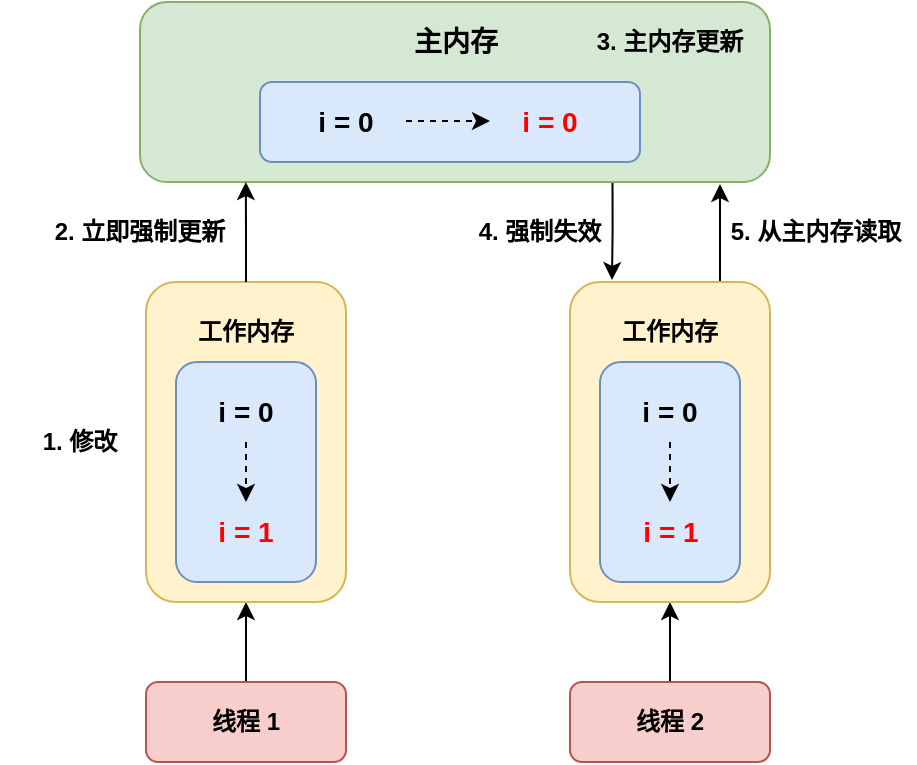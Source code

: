 <mxfile version="22.1.2" type="device">
  <diagram name="第 1 页" id="Ll2vlRUy1M-NF73HXNRW">
    <mxGraphModel dx="537" dy="901" grid="1" gridSize="10" guides="1" tooltips="1" connect="1" arrows="1" fold="1" page="1" pageScale="1" pageWidth="1169" pageHeight="827" math="0" shadow="0">
      <root>
        <mxCell id="0" />
        <mxCell id="1" parent="0" />
        <mxCell id="BQbn9dsBxVs3XUPAxdL_-1" style="edgeStyle=orthogonalEdgeStyle;rounded=0;orthogonalLoop=1;jettySize=auto;html=1;exitX=0.5;exitY=0;exitDx=0;exitDy=0;entryX=0.5;entryY=1;entryDx=0;entryDy=0;" edge="1" parent="1" source="BQbn9dsBxVs3XUPAxdL_-2" target="BQbn9dsBxVs3XUPAxdL_-3">
          <mxGeometry relative="1" as="geometry" />
        </mxCell>
        <mxCell id="BQbn9dsBxVs3XUPAxdL_-2" value="线程 1" style="rounded=1;whiteSpace=wrap;html=1;fontStyle=1;fillColor=#f8cecc;strokeColor=#b85450;container=0;" vertex="1" parent="1">
          <mxGeometry x="193" y="670" width="100" height="40" as="geometry" />
        </mxCell>
        <mxCell id="BQbn9dsBxVs3XUPAxdL_-3" value="" style="rounded=1;whiteSpace=wrap;html=1;fillColor=#fff2cc;strokeColor=#d6b656;container=0;" vertex="1" parent="1">
          <mxGeometry x="193" y="470" width="100" height="160" as="geometry" />
        </mxCell>
        <mxCell id="BQbn9dsBxVs3XUPAxdL_-4" value="工作内存" style="text;html=1;strokeColor=none;fillColor=none;align=center;verticalAlign=middle;whiteSpace=wrap;rounded=0;fontStyle=1;container=0;" vertex="1" parent="1">
          <mxGeometry x="213" y="480" width="60" height="30" as="geometry" />
        </mxCell>
        <mxCell id="BQbn9dsBxVs3XUPAxdL_-5" value="" style="rounded=1;whiteSpace=wrap;html=1;fillColor=#dae8fc;strokeColor=#6c8ebf;fontStyle=1;fontSize=14;" vertex="1" parent="1">
          <mxGeometry x="208" y="510" width="70" height="110" as="geometry" />
        </mxCell>
        <mxCell id="BQbn9dsBxVs3XUPAxdL_-6" style="edgeStyle=orthogonalEdgeStyle;rounded=0;orthogonalLoop=1;jettySize=auto;html=1;exitX=0.5;exitY=1;exitDx=0;exitDy=0;entryX=0.5;entryY=0;entryDx=0;entryDy=0;dashed=1;" edge="1" parent="1" source="BQbn9dsBxVs3XUPAxdL_-7" target="BQbn9dsBxVs3XUPAxdL_-8">
          <mxGeometry relative="1" as="geometry" />
        </mxCell>
        <mxCell id="BQbn9dsBxVs3XUPAxdL_-7" value="i = 0" style="text;html=1;strokeColor=none;fillColor=none;align=center;verticalAlign=middle;whiteSpace=wrap;rounded=0;fontStyle=1;fontSize=14;" vertex="1" parent="1">
          <mxGeometry x="213" y="520" width="60" height="30" as="geometry" />
        </mxCell>
        <mxCell id="BQbn9dsBxVs3XUPAxdL_-8" value="i = 1" style="text;html=1;strokeColor=none;fillColor=none;align=center;verticalAlign=middle;whiteSpace=wrap;rounded=0;fontStyle=1;fontSize=14;fontColor=#FF0000;" vertex="1" parent="1">
          <mxGeometry x="213" y="580" width="60" height="30" as="geometry" />
        </mxCell>
        <mxCell id="BQbn9dsBxVs3XUPAxdL_-27" style="edgeStyle=orthogonalEdgeStyle;rounded=0;orthogonalLoop=1;jettySize=auto;html=1;exitX=0.75;exitY=1;exitDx=0;exitDy=0;" edge="1" parent="1" source="BQbn9dsBxVs3XUPAxdL_-10">
          <mxGeometry relative="1" as="geometry">
            <mxPoint x="426" y="469" as="targetPoint" />
          </mxGeometry>
        </mxCell>
        <mxCell id="BQbn9dsBxVs3XUPAxdL_-10" value="" style="rounded=1;whiteSpace=wrap;html=1;fillColor=#d5e8d4;strokeColor=#82b366;" vertex="1" parent="1">
          <mxGeometry x="190" y="330" width="315" height="90" as="geometry" />
        </mxCell>
        <mxCell id="BQbn9dsBxVs3XUPAxdL_-11" style="edgeStyle=orthogonalEdgeStyle;rounded=0;orthogonalLoop=1;jettySize=auto;html=1;exitX=0.5;exitY=0;exitDx=0;exitDy=0;entryX=0.168;entryY=1;entryDx=0;entryDy=0;entryPerimeter=0;" edge="1" parent="1" source="BQbn9dsBxVs3XUPAxdL_-3" target="BQbn9dsBxVs3XUPAxdL_-10">
          <mxGeometry relative="1" as="geometry" />
        </mxCell>
        <mxCell id="BQbn9dsBxVs3XUPAxdL_-13" style="edgeStyle=orthogonalEdgeStyle;rounded=0;orthogonalLoop=1;jettySize=auto;html=1;exitX=0.5;exitY=0;exitDx=0;exitDy=0;entryX=0.5;entryY=1;entryDx=0;entryDy=0;" edge="1" parent="1" source="BQbn9dsBxVs3XUPAxdL_-14" target="BQbn9dsBxVs3XUPAxdL_-15">
          <mxGeometry relative="1" as="geometry" />
        </mxCell>
        <mxCell id="BQbn9dsBxVs3XUPAxdL_-14" value="线程 2" style="rounded=1;whiteSpace=wrap;html=1;fontStyle=1;fillColor=#f8cecc;strokeColor=#b85450;container=0;" vertex="1" parent="1">
          <mxGeometry x="405" y="670" width="100" height="40" as="geometry" />
        </mxCell>
        <mxCell id="BQbn9dsBxVs3XUPAxdL_-39" style="edgeStyle=orthogonalEdgeStyle;rounded=0;orthogonalLoop=1;jettySize=auto;html=1;exitX=0.75;exitY=0;exitDx=0;exitDy=0;" edge="1" parent="1" source="BQbn9dsBxVs3XUPAxdL_-15">
          <mxGeometry relative="1" as="geometry">
            <mxPoint x="480" y="421" as="targetPoint" />
          </mxGeometry>
        </mxCell>
        <mxCell id="BQbn9dsBxVs3XUPAxdL_-15" value="" style="rounded=1;whiteSpace=wrap;html=1;fillColor=#fff2cc;strokeColor=#d6b656;container=0;" vertex="1" parent="1">
          <mxGeometry x="405" y="470" width="100" height="160" as="geometry" />
        </mxCell>
        <mxCell id="BQbn9dsBxVs3XUPAxdL_-16" value="工作内存" style="text;html=1;strokeColor=none;fillColor=none;align=center;verticalAlign=middle;whiteSpace=wrap;rounded=0;fontStyle=1;container=0;" vertex="1" parent="1">
          <mxGeometry x="425" y="480" width="60" height="30" as="geometry" />
        </mxCell>
        <mxCell id="BQbn9dsBxVs3XUPAxdL_-17" value="" style="rounded=1;whiteSpace=wrap;html=1;fillColor=#dae8fc;strokeColor=#6c8ebf;fontStyle=1;fontSize=14;" vertex="1" parent="1">
          <mxGeometry x="420" y="510" width="70" height="110" as="geometry" />
        </mxCell>
        <mxCell id="BQbn9dsBxVs3XUPAxdL_-18" value="i = 0" style="text;html=1;strokeColor=none;fillColor=none;align=center;verticalAlign=middle;whiteSpace=wrap;rounded=0;fontStyle=1;fontSize=14;" vertex="1" parent="1">
          <mxGeometry x="425" y="520" width="60" height="30" as="geometry" />
        </mxCell>
        <mxCell id="BQbn9dsBxVs3XUPAxdL_-20" value="主内存" style="text;html=1;strokeColor=none;fillColor=none;align=center;verticalAlign=middle;whiteSpace=wrap;rounded=0;fontStyle=1;fontSize=14;" vertex="1" parent="1">
          <mxGeometry x="317.5" y="335" width="60" height="30" as="geometry" />
        </mxCell>
        <mxCell id="BQbn9dsBxVs3XUPAxdL_-21" value="" style="rounded=1;whiteSpace=wrap;html=1;fillColor=#dae8fc;strokeColor=#6c8ebf;" vertex="1" parent="1">
          <mxGeometry x="250" y="370" width="190" height="40" as="geometry" />
        </mxCell>
        <mxCell id="BQbn9dsBxVs3XUPAxdL_-41" style="edgeStyle=orthogonalEdgeStyle;rounded=0;orthogonalLoop=1;jettySize=auto;html=1;exitX=1;exitY=0.5;exitDx=0;exitDy=0;entryX=0;entryY=0.5;entryDx=0;entryDy=0;dashed=1;" edge="1" parent="1" source="BQbn9dsBxVs3XUPAxdL_-22" target="BQbn9dsBxVs3XUPAxdL_-40">
          <mxGeometry relative="1" as="geometry" />
        </mxCell>
        <mxCell id="BQbn9dsBxVs3XUPAxdL_-22" value="i = 0" style="text;html=1;strokeColor=none;fillColor=none;align=center;verticalAlign=middle;whiteSpace=wrap;rounded=0;fontStyle=1;fontSize=14;" vertex="1" parent="1">
          <mxGeometry x="263" y="374.5" width="60" height="30" as="geometry" />
        </mxCell>
        <mxCell id="BQbn9dsBxVs3XUPAxdL_-24" value="2. 立即强制更新" style="text;html=1;strokeColor=none;fillColor=none;align=center;verticalAlign=middle;whiteSpace=wrap;rounded=0;fontStyle=1;fontSize=12;" vertex="1" parent="1">
          <mxGeometry x="140" y="430" width="100" height="30" as="geometry" />
        </mxCell>
        <mxCell id="BQbn9dsBxVs3XUPAxdL_-25" style="edgeStyle=orthogonalEdgeStyle;rounded=0;orthogonalLoop=1;jettySize=auto;html=1;exitX=0.5;exitY=1;exitDx=0;exitDy=0;" edge="1" parent="1" source="BQbn9dsBxVs3XUPAxdL_-22" target="BQbn9dsBxVs3XUPAxdL_-22">
          <mxGeometry relative="1" as="geometry" />
        </mxCell>
        <mxCell id="BQbn9dsBxVs3XUPAxdL_-29" value="1. 修改" style="text;html=1;strokeColor=none;fillColor=none;align=center;verticalAlign=middle;whiteSpace=wrap;rounded=0;fontStyle=1;fontSize=12;" vertex="1" parent="1">
          <mxGeometry x="120" y="535" width="80" height="30" as="geometry" />
        </mxCell>
        <mxCell id="BQbn9dsBxVs3XUPAxdL_-30" value="3. 主内存更新" style="text;html=1;strokeColor=none;fillColor=none;align=center;verticalAlign=middle;whiteSpace=wrap;rounded=0;fontStyle=1;fontSize=12;" vertex="1" parent="1">
          <mxGeometry x="405" y="335" width="100" height="30" as="geometry" />
        </mxCell>
        <mxCell id="BQbn9dsBxVs3XUPAxdL_-31" value="4. 强制失效" style="text;html=1;strokeColor=none;fillColor=none;align=center;verticalAlign=middle;whiteSpace=wrap;rounded=0;fontStyle=1;fontSize=12;" vertex="1" parent="1">
          <mxGeometry x="340" y="430" width="100" height="30" as="geometry" />
        </mxCell>
        <mxCell id="BQbn9dsBxVs3XUPAxdL_-33" style="edgeStyle=orthogonalEdgeStyle;rounded=0;orthogonalLoop=1;jettySize=auto;html=1;exitX=0.5;exitY=1;exitDx=0;exitDy=0;entryX=0.5;entryY=0;entryDx=0;entryDy=0;dashed=1;" edge="1" parent="1" target="BQbn9dsBxVs3XUPAxdL_-34">
          <mxGeometry relative="1" as="geometry">
            <mxPoint x="455" y="550" as="sourcePoint" />
          </mxGeometry>
        </mxCell>
        <mxCell id="BQbn9dsBxVs3XUPAxdL_-34" value="i = 1" style="text;html=1;strokeColor=none;fillColor=none;align=center;verticalAlign=middle;whiteSpace=wrap;rounded=0;fontStyle=1;fontSize=14;fontColor=#FF0000;" vertex="1" parent="1">
          <mxGeometry x="432.5" y="580" width="45" height="30" as="geometry" />
        </mxCell>
        <mxCell id="BQbn9dsBxVs3XUPAxdL_-37" value="5. 从主内存读取" style="text;html=1;strokeColor=none;fillColor=none;align=center;verticalAlign=middle;whiteSpace=wrap;rounded=0;fontStyle=1;fontSize=12;" vertex="1" parent="1">
          <mxGeometry x="477.5" y="430" width="100" height="30" as="geometry" />
        </mxCell>
        <mxCell id="BQbn9dsBxVs3XUPAxdL_-40" value="i = 0" style="text;html=1;strokeColor=none;fillColor=none;align=center;verticalAlign=middle;whiteSpace=wrap;rounded=0;fontStyle=1;fontSize=14;fontColor=#FF0000;" vertex="1" parent="1">
          <mxGeometry x="365" y="374.5" width="60" height="30" as="geometry" />
        </mxCell>
      </root>
    </mxGraphModel>
  </diagram>
</mxfile>
